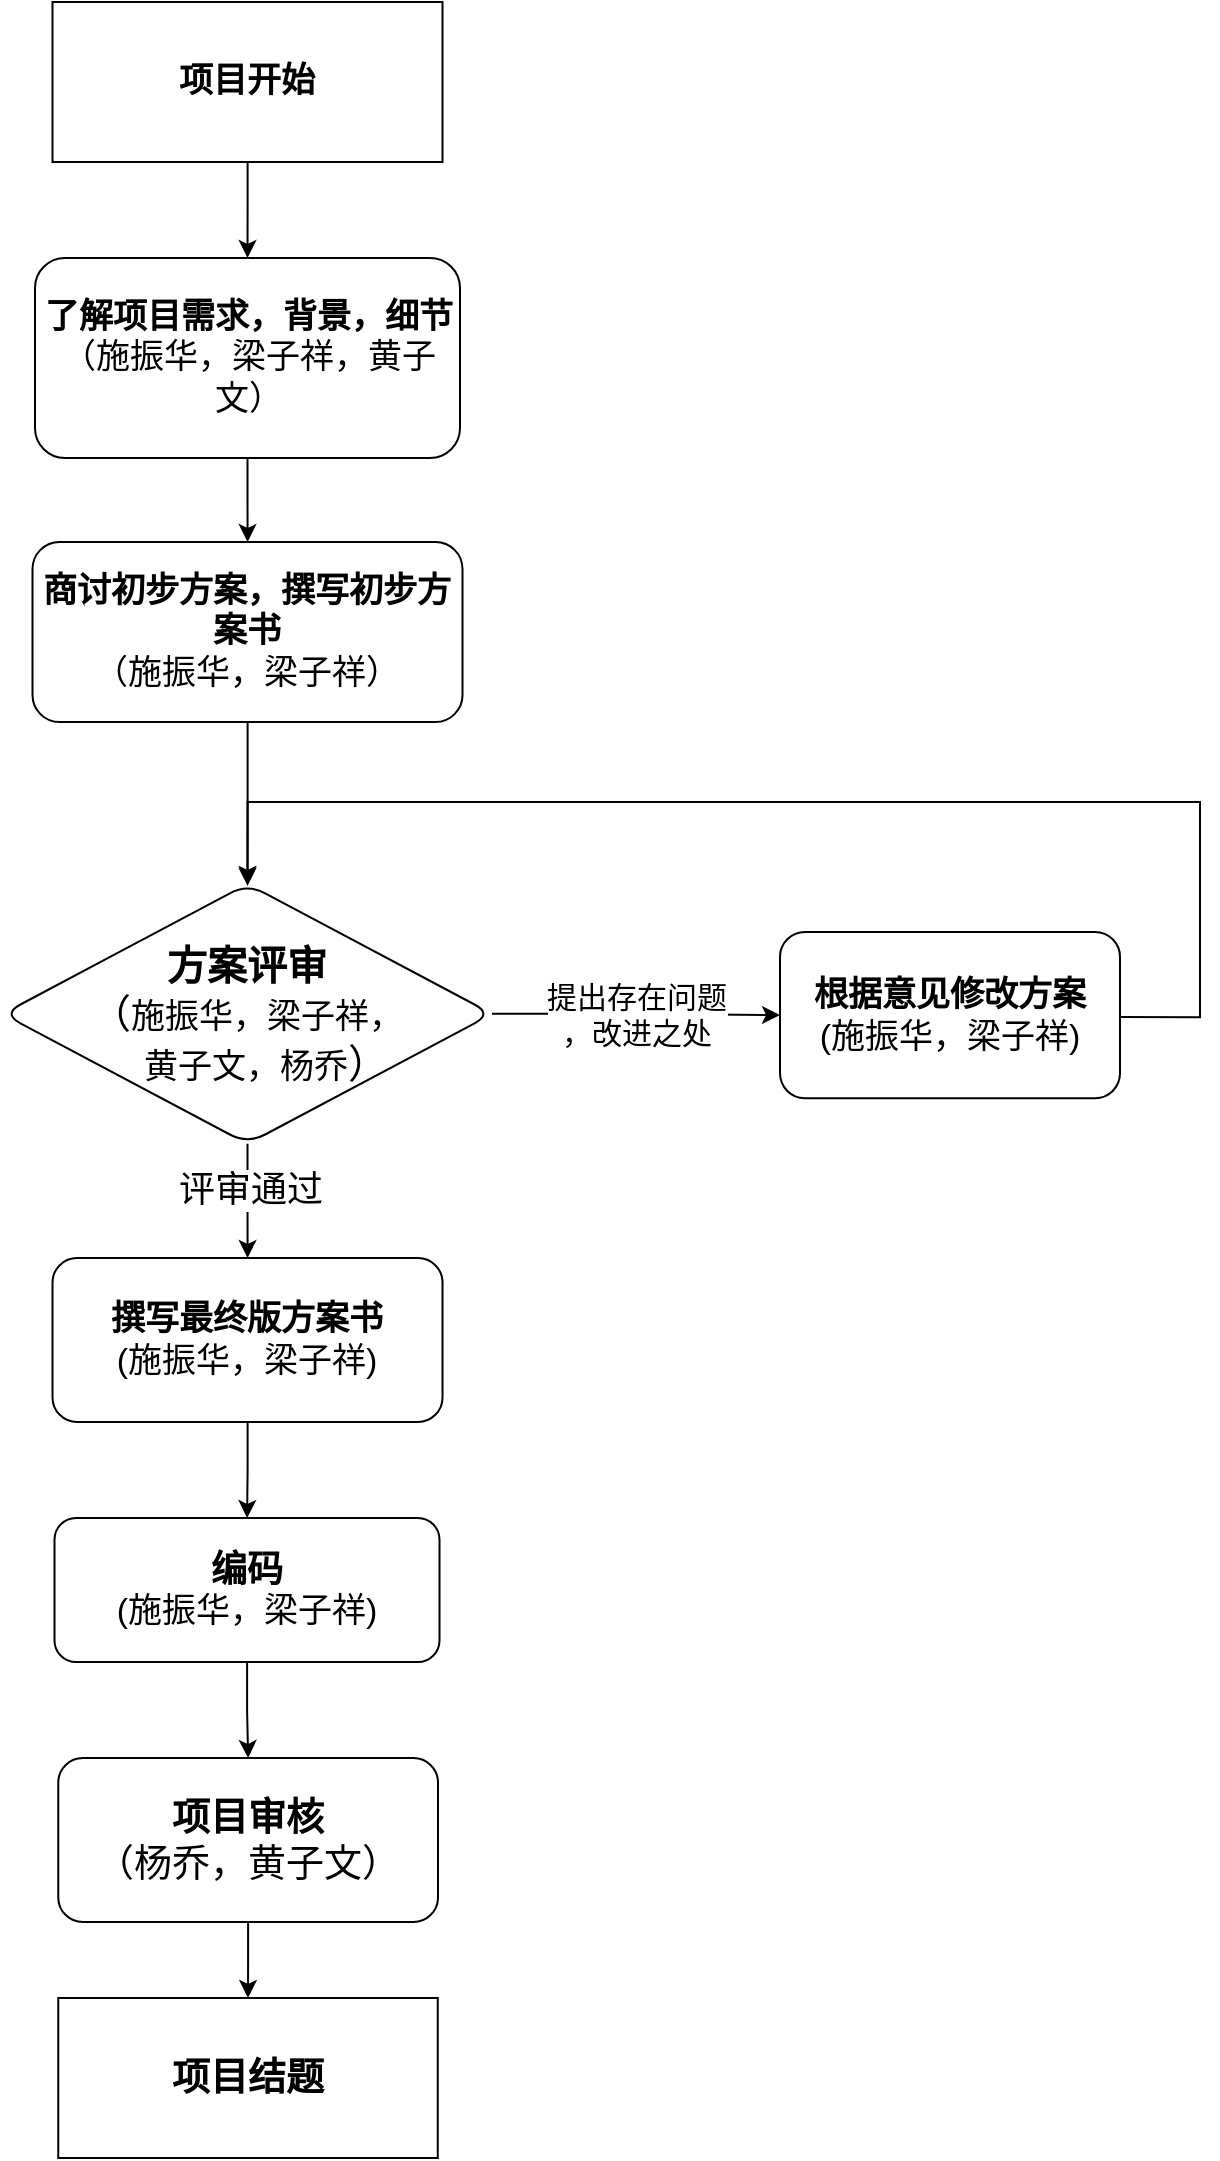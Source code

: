 <mxfile version="24.0.1" type="github">
  <diagram name="第 1 页" id="LxGPIQb9DdedhK4v_Cno">
    <mxGraphModel dx="1434" dy="749" grid="1" gridSize="10" guides="1" tooltips="1" connect="1" arrows="1" fold="1" page="1" pageScale="1" pageWidth="827" pageHeight="1169" math="0" shadow="0">
      <root>
        <mxCell id="0" />
        <mxCell id="1" parent="0" />
        <mxCell id="gBiFxoKiDaGqHf5anBV5-3" value="" style="edgeStyle=orthogonalEdgeStyle;rounded=0;orthogonalLoop=1;jettySize=auto;html=1;" edge="1" parent="1" source="gBiFxoKiDaGqHf5anBV5-1" target="gBiFxoKiDaGqHf5anBV5-2">
          <mxGeometry relative="1" as="geometry" />
        </mxCell>
        <mxCell id="gBiFxoKiDaGqHf5anBV5-1" value="&lt;font style=&quot;font-size: 17px;&quot;&gt;&lt;b&gt;项目开始&lt;/b&gt;&lt;/font&gt;" style="rounded=0;whiteSpace=wrap;html=1;" vertex="1" parent="1">
          <mxGeometry x="206.25" y="120" width="195" height="80" as="geometry" />
        </mxCell>
        <mxCell id="gBiFxoKiDaGqHf5anBV5-5" value="" style="edgeStyle=orthogonalEdgeStyle;rounded=0;orthogonalLoop=1;jettySize=auto;html=1;" edge="1" parent="1" source="gBiFxoKiDaGqHf5anBV5-2" target="gBiFxoKiDaGqHf5anBV5-4">
          <mxGeometry relative="1" as="geometry" />
        </mxCell>
        <mxCell id="gBiFxoKiDaGqHf5anBV5-2" value="&lt;span style=&quot;font-size: 17px;&quot;&gt;&lt;b&gt;了解项目需求，背景，细节&lt;/b&gt;&lt;/span&gt;&lt;div&gt;&lt;span style=&quot;font-size: 17px;&quot;&gt;（施振华&lt;/span&gt;&lt;span style=&quot;font-size: 17px; background-color: initial;&quot;&gt;，&lt;/span&gt;&lt;span style=&quot;background-color: initial; font-size: 17px;&quot;&gt;梁子祥&lt;/span&gt;&lt;span style=&quot;background-color: initial; font-size: 17px;&quot;&gt;，黄子文）&lt;/span&gt;&lt;/div&gt;" style="rounded=1;whiteSpace=wrap;html=1;" vertex="1" parent="1">
          <mxGeometry x="197.5" y="248" width="212.5" height="100" as="geometry" />
        </mxCell>
        <mxCell id="gBiFxoKiDaGqHf5anBV5-9" value="" style="edgeStyle=orthogonalEdgeStyle;rounded=0;orthogonalLoop=1;jettySize=auto;html=1;" edge="1" parent="1" source="gBiFxoKiDaGqHf5anBV5-4" target="gBiFxoKiDaGqHf5anBV5-8">
          <mxGeometry relative="1" as="geometry" />
        </mxCell>
        <mxCell id="gBiFxoKiDaGqHf5anBV5-4" value="&lt;span style=&quot;font-size: 17px;&quot;&gt;&lt;b&gt;商讨初步方案，撰写初步方案书&lt;/b&gt;&lt;/span&gt;&lt;div&gt;&lt;span style=&quot;font-size: 17px;&quot;&gt;（&lt;/span&gt;&lt;span style=&quot;font-size: 17px; background-color: initial;&quot;&gt;施振华，&lt;/span&gt;&lt;span style=&quot;font-size: 17px; background-color: initial;&quot;&gt;梁子祥&lt;/span&gt;&lt;span style=&quot;background-color: initial; font-size: 17px;&quot;&gt;）&lt;/span&gt;&lt;/div&gt;" style="rounded=1;whiteSpace=wrap;html=1;" vertex="1" parent="1">
          <mxGeometry x="196.25" y="390" width="215" height="90" as="geometry" />
        </mxCell>
        <mxCell id="gBiFxoKiDaGqHf5anBV5-11" value="" style="edgeStyle=orthogonalEdgeStyle;rounded=0;orthogonalLoop=1;jettySize=auto;html=1;" edge="1" parent="1" source="gBiFxoKiDaGqHf5anBV5-8" target="gBiFxoKiDaGqHf5anBV5-10">
          <mxGeometry relative="1" as="geometry" />
        </mxCell>
        <mxCell id="gBiFxoKiDaGqHf5anBV5-12" value="&lt;font style=&quot;font-size: 18px;&quot;&gt;评审通过&lt;/font&gt;" style="edgeLabel;html=1;align=center;verticalAlign=middle;resizable=0;points=[];" vertex="1" connectable="0" parent="gBiFxoKiDaGqHf5anBV5-11">
          <mxGeometry x="-0.22" y="1" relative="1" as="geometry">
            <mxPoint as="offset" />
          </mxGeometry>
        </mxCell>
        <mxCell id="gBiFxoKiDaGqHf5anBV5-21" value="" style="edgeStyle=orthogonalEdgeStyle;rounded=0;orthogonalLoop=1;jettySize=auto;html=1;" edge="1" parent="1" source="gBiFxoKiDaGqHf5anBV5-8" target="gBiFxoKiDaGqHf5anBV5-20">
          <mxGeometry relative="1" as="geometry" />
        </mxCell>
        <mxCell id="gBiFxoKiDaGqHf5anBV5-22" value="&lt;font style=&quot;font-size: 15px;&quot;&gt;提出存在问题&lt;/font&gt;&lt;div style=&quot;font-size: 15px;&quot;&gt;&lt;font style=&quot;font-size: 15px;&quot;&gt;，改进之处&lt;/font&gt;&lt;/div&gt;" style="edgeLabel;html=1;align=center;verticalAlign=middle;resizable=0;points=[];" vertex="1" connectable="0" parent="gBiFxoKiDaGqHf5anBV5-21">
          <mxGeometry x="-0.243" y="5" relative="1" as="geometry">
            <mxPoint x="17" y="5" as="offset" />
          </mxGeometry>
        </mxCell>
        <mxCell id="gBiFxoKiDaGqHf5anBV5-8" value="&lt;font style=&quot;font-size: 20px;&quot;&gt;&lt;b&gt;方案评审&lt;/b&gt;&lt;/font&gt;&lt;div&gt;&lt;font style=&quot;font-size: 20px;&quot;&gt;（&lt;/font&gt;&lt;span style=&quot;font-size: 17px; background-color: initial;&quot;&gt;施振华&lt;/span&gt;&lt;span style=&quot;font-size: 17px; background-color: initial;&quot;&gt;，&lt;/span&gt;&lt;span style=&quot;background-color: initial; font-size: 17px;&quot;&gt;梁子祥&lt;/span&gt;&lt;span style=&quot;background-color: initial; font-size: 17px;&quot;&gt;，&lt;/span&gt;&lt;/div&gt;&lt;div&gt;&lt;span style=&quot;font-size: 17px; background-color: initial;&quot;&gt;&amp;nbsp; &amp;nbsp; 黄子文，杨乔&lt;/span&gt;&lt;span style=&quot;font-size: 20px; background-color: initial;&quot;&gt;）&lt;/span&gt;&lt;/div&gt;" style="rhombus;whiteSpace=wrap;html=1;rounded=1;" vertex="1" parent="1">
          <mxGeometry x="181.41" y="560.94" width="244.69" height="130" as="geometry" />
        </mxCell>
        <mxCell id="gBiFxoKiDaGqHf5anBV5-16" value="" style="edgeStyle=orthogonalEdgeStyle;rounded=0;orthogonalLoop=1;jettySize=auto;html=1;" edge="1" parent="1" source="gBiFxoKiDaGqHf5anBV5-10" target="gBiFxoKiDaGqHf5anBV5-15">
          <mxGeometry relative="1" as="geometry" />
        </mxCell>
        <mxCell id="gBiFxoKiDaGqHf5anBV5-10" value="&lt;font style=&quot;font-size: 17px;&quot;&gt;&lt;b&gt;撰写最终版方案书&lt;/b&gt;&lt;/font&gt;&lt;div&gt;&lt;font style=&quot;font-size: 17px;&quot;&gt;(施振华&lt;/font&gt;&lt;span style=&quot;font-size: 17px; background-color: initial;&quot;&gt;，&lt;/span&gt;&lt;span style=&quot;font-size: 17px; background-color: initial;&quot;&gt;梁子祥&lt;/span&gt;&lt;span style=&quot;background-color: initial; font-size: 17px;&quot;&gt;)&lt;/span&gt;&lt;/div&gt;" style="whiteSpace=wrap;html=1;rounded=1;" vertex="1" parent="1">
          <mxGeometry x="206.26" y="748" width="195" height="82" as="geometry" />
        </mxCell>
        <mxCell id="gBiFxoKiDaGqHf5anBV5-18" value="" style="edgeStyle=orthogonalEdgeStyle;rounded=0;orthogonalLoop=1;jettySize=auto;html=1;entryX=0.5;entryY=0;entryDx=0;entryDy=0;" edge="1" parent="1" source="gBiFxoKiDaGqHf5anBV5-15" target="gBiFxoKiDaGqHf5anBV5-24">
          <mxGeometry relative="1" as="geometry">
            <mxPoint x="285" y="988" as="targetPoint" />
          </mxGeometry>
        </mxCell>
        <mxCell id="gBiFxoKiDaGqHf5anBV5-15" value="&lt;font style=&quot;font-size: 18px;&quot;&gt;&lt;b&gt;编码&lt;/b&gt;&lt;/font&gt;&lt;div&gt;&lt;font style=&quot;font-size: 17px;&quot;&gt;(施振华&lt;/font&gt;&lt;span style=&quot;background-color: initial; font-size: 17px;&quot;&gt;，&lt;/span&gt;&lt;span style=&quot;background-color: initial; font-size: 17px;&quot;&gt;梁子祥&lt;/span&gt;&lt;span style=&quot;background-color: initial; font-size: 17px;&quot;&gt;)&lt;/span&gt;&lt;br&gt;&lt;/div&gt;" style="whiteSpace=wrap;html=1;rounded=1;" vertex="1" parent="1">
          <mxGeometry x="207.25" y="878" width="192.5" height="72" as="geometry" />
        </mxCell>
        <mxCell id="gBiFxoKiDaGqHf5anBV5-17" value="&lt;font style=&quot;font-size: 19px;&quot;&gt;&lt;b&gt;项目结题&lt;/b&gt;&lt;/font&gt;" style="whiteSpace=wrap;html=1;rounded=0;" vertex="1" parent="1">
          <mxGeometry x="209.13" y="1118" width="189.75" height="80" as="geometry" />
        </mxCell>
        <mxCell id="gBiFxoKiDaGqHf5anBV5-23" style="edgeStyle=orthogonalEdgeStyle;rounded=0;orthogonalLoop=1;jettySize=auto;html=1;entryX=0.5;entryY=0;entryDx=0;entryDy=0;exitX=1;exitY=0.5;exitDx=0;exitDy=0;" edge="1" parent="1">
          <mxGeometry relative="1" as="geometry">
            <mxPoint x="303.755" y="561.94" as="targetPoint" />
            <mxPoint x="740" y="627.56" as="sourcePoint" />
            <Array as="points">
              <mxPoint x="780" y="628" />
              <mxPoint x="780" y="520" />
              <mxPoint x="304" y="520" />
            </Array>
          </mxGeometry>
        </mxCell>
        <mxCell id="gBiFxoKiDaGqHf5anBV5-20" value="&lt;font style=&quot;font-size: 17px;&quot;&gt;&lt;b&gt;根据意见修改方案&lt;/b&gt;&lt;/font&gt;&lt;div&gt;&lt;font style=&quot;font-size: 17px;&quot;&gt;(施振华&lt;span style=&quot;background-color: initial;&quot;&gt;，&lt;/span&gt;&lt;span style=&quot;background-color: initial;&quot;&gt;梁子祥&lt;/span&gt;&lt;span style=&quot;background-color: initial;&quot;&gt;)&lt;/span&gt;&lt;br&gt;&lt;/font&gt;&lt;/div&gt;" style="whiteSpace=wrap;html=1;rounded=1;" vertex="1" parent="1">
          <mxGeometry x="570" y="585.0" width="170" height="83.12" as="geometry" />
        </mxCell>
        <mxCell id="gBiFxoKiDaGqHf5anBV5-26" value="" style="edgeStyle=orthogonalEdgeStyle;rounded=0;orthogonalLoop=1;jettySize=auto;html=1;" edge="1" parent="1" source="gBiFxoKiDaGqHf5anBV5-24" target="gBiFxoKiDaGqHf5anBV5-17">
          <mxGeometry relative="1" as="geometry" />
        </mxCell>
        <mxCell id="gBiFxoKiDaGqHf5anBV5-24" value="&lt;font style=&quot;font-size: 19px;&quot;&gt;&lt;b&gt;项目审核&lt;/b&gt;&lt;/font&gt;&lt;div&gt;&lt;font style=&quot;font-size: 19px;&quot;&gt;（杨乔，黄子文）&lt;/font&gt;&lt;/div&gt;" style="rounded=1;whiteSpace=wrap;html=1;" vertex="1" parent="1">
          <mxGeometry x="209.13" y="998" width="189.87" height="82" as="geometry" />
        </mxCell>
      </root>
    </mxGraphModel>
  </diagram>
</mxfile>
